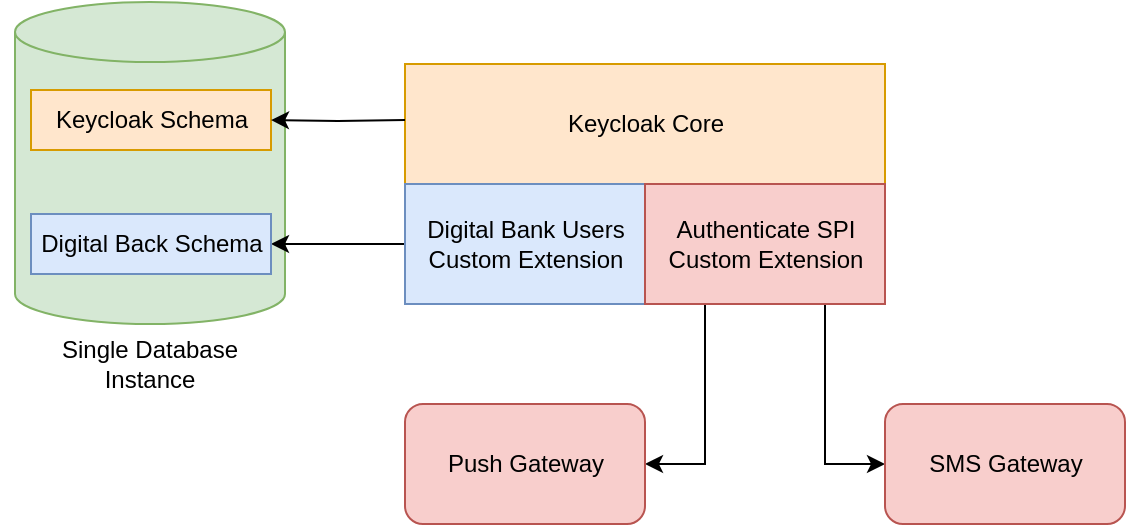 <mxfile version="15.3.8" type="device"><diagram id="OxiKFSQhilPlrs0SpJtq" name="Page-1"><mxGraphModel dx="1422" dy="823" grid="0" gridSize="10" guides="1" tooltips="1" connect="1" arrows="1" fold="1" page="1" pageScale="1" pageWidth="850" pageHeight="1100" math="0" shadow="0"><root><mxCell id="0"/><mxCell id="1" parent="0"/><mxCell id="iemqIYA22GOgJPcSnp1j-10" value="" style="shape=cylinder3;whiteSpace=wrap;html=1;boundedLbl=1;backgroundOutline=1;size=15;fillColor=#d5e8d4;strokeColor=#82b366;" vertex="1" parent="1"><mxGeometry x="167.5" y="169" width="135" height="161" as="geometry"/></mxCell><mxCell id="iemqIYA22GOgJPcSnp1j-1" value="Keycloak Core" style="rounded=0;whiteSpace=wrap;html=1;fillColor=#ffe6cc;strokeColor=#d79b00;" vertex="1" parent="1"><mxGeometry x="362.5" y="200" width="240" height="60" as="geometry"/></mxCell><mxCell id="iemqIYA22GOgJPcSnp1j-19" style="edgeStyle=orthogonalEdgeStyle;rounded=0;orthogonalLoop=1;jettySize=auto;html=1;entryX=1;entryY=0.5;entryDx=0;entryDy=0;" edge="1" parent="1" source="iemqIYA22GOgJPcSnp1j-4" target="iemqIYA22GOgJPcSnp1j-18"><mxGeometry relative="1" as="geometry"/></mxCell><mxCell id="iemqIYA22GOgJPcSnp1j-4" value="Digital Bank Users&lt;br&gt;Custom Extension" style="rounded=0;whiteSpace=wrap;html=1;fillColor=#dae8fc;strokeColor=#6c8ebf;" vertex="1" parent="1"><mxGeometry x="362.5" y="260" width="120" height="60" as="geometry"/></mxCell><mxCell id="iemqIYA22GOgJPcSnp1j-12" style="edgeStyle=orthogonalEdgeStyle;rounded=0;orthogonalLoop=1;jettySize=auto;html=1;exitX=0.75;exitY=1;exitDx=0;exitDy=0;entryX=0;entryY=0.5;entryDx=0;entryDy=0;" edge="1" parent="1" source="iemqIYA22GOgJPcSnp1j-6" target="iemqIYA22GOgJPcSnp1j-8"><mxGeometry relative="1" as="geometry"/></mxCell><mxCell id="iemqIYA22GOgJPcSnp1j-13" style="edgeStyle=orthogonalEdgeStyle;rounded=0;orthogonalLoop=1;jettySize=auto;html=1;exitX=0.25;exitY=1;exitDx=0;exitDy=0;entryX=1;entryY=0.5;entryDx=0;entryDy=0;" edge="1" parent="1" source="iemqIYA22GOgJPcSnp1j-6" target="iemqIYA22GOgJPcSnp1j-9"><mxGeometry relative="1" as="geometry"/></mxCell><mxCell id="iemqIYA22GOgJPcSnp1j-6" value="Authenticate SPI&lt;br&gt;Custom Extension" style="rounded=0;whiteSpace=wrap;html=1;fillColor=#f8cecc;strokeColor=#b85450;" vertex="1" parent="1"><mxGeometry x="482.5" y="260" width="120" height="60" as="geometry"/></mxCell><mxCell id="iemqIYA22GOgJPcSnp1j-8" value="SMS Gateway" style="rounded=1;whiteSpace=wrap;html=1;fillColor=#f8cecc;strokeColor=#b85450;" vertex="1" parent="1"><mxGeometry x="602.5" y="370" width="120" height="60" as="geometry"/></mxCell><mxCell id="iemqIYA22GOgJPcSnp1j-9" value="Push Gateway" style="rounded=1;whiteSpace=wrap;html=1;fillColor=#f8cecc;strokeColor=#b85450;" vertex="1" parent="1"><mxGeometry x="362.5" y="370" width="120" height="60" as="geometry"/></mxCell><mxCell id="iemqIYA22GOgJPcSnp1j-17" value="Keycloak Schema" style="rounded=0;whiteSpace=wrap;html=1;fillColor=#ffe6cc;strokeColor=#d79b00;" vertex="1" parent="1"><mxGeometry x="175.5" y="213" width="120" height="30" as="geometry"/></mxCell><mxCell id="iemqIYA22GOgJPcSnp1j-18" value="Digital Back Schema" style="rounded=0;whiteSpace=wrap;html=1;fillColor=#dae8fc;strokeColor=#6c8ebf;" vertex="1" parent="1"><mxGeometry x="175.5" y="275" width="120" height="30" as="geometry"/></mxCell><mxCell id="iemqIYA22GOgJPcSnp1j-11" style="edgeStyle=orthogonalEdgeStyle;rounded=0;orthogonalLoop=1;jettySize=auto;html=1;entryX=1;entryY=0.5;entryDx=0;entryDy=0;" edge="1" parent="1" target="iemqIYA22GOgJPcSnp1j-17"><mxGeometry relative="1" as="geometry"><mxPoint x="362.5" y="228" as="sourcePoint"/><mxPoint x="322.5" y="228" as="targetPoint"/></mxGeometry></mxCell><mxCell id="iemqIYA22GOgJPcSnp1j-20" value="Single Database &lt;br&gt;Instance" style="text;html=1;strokeColor=none;fillColor=none;align=center;verticalAlign=middle;whiteSpace=wrap;rounded=0;fontStyle=0" vertex="1" parent="1"><mxGeometry x="160" y="340" width="150" height="20" as="geometry"/></mxCell></root></mxGraphModel></diagram></mxfile>